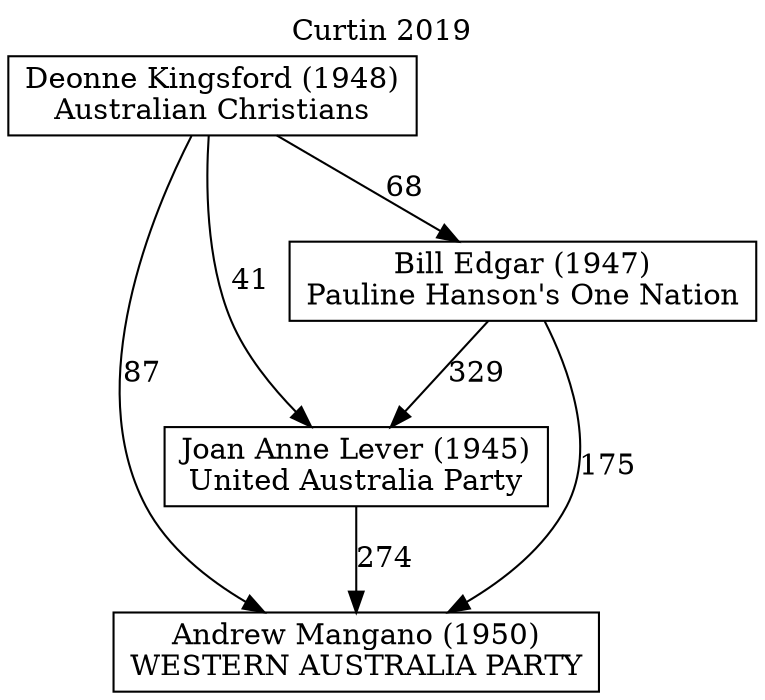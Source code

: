 // House preference flow
digraph "Andrew Mangano (1950)_Curtin_2019" {
	graph [label="Curtin 2019" labelloc=t mclimit=2]
	node [shape=box]
	"Andrew Mangano (1950)" [label="Andrew Mangano (1950)
WESTERN AUSTRALIA PARTY"]
	"Joan Anne Lever (1945)" [label="Joan Anne Lever (1945)
United Australia Party"]
	"Bill Edgar (1947)" [label="Bill Edgar (1947)
Pauline Hanson's One Nation"]
	"Deonne Kingsford (1948)" [label="Deonne Kingsford (1948)
Australian Christians"]
	"Joan Anne Lever (1945)" -> "Andrew Mangano (1950)" [label=274]
	"Bill Edgar (1947)" -> "Joan Anne Lever (1945)" [label=329]
	"Deonne Kingsford (1948)" -> "Bill Edgar (1947)" [label=68]
	"Bill Edgar (1947)" -> "Andrew Mangano (1950)" [label=175]
	"Deonne Kingsford (1948)" -> "Andrew Mangano (1950)" [label=87]
	"Deonne Kingsford (1948)" -> "Joan Anne Lever (1945)" [label=41]
}

